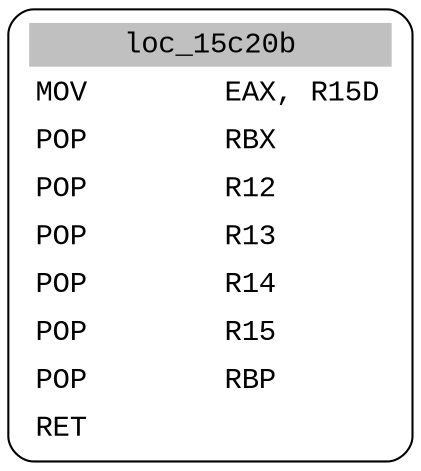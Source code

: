 digraph asm_graph {
1941 [
shape="Mrecord" fontname="Courier New"label =<<table border="0" cellborder="0" cellpadding="3"><tr><td align="center" colspan="2" bgcolor="grey">loc_15c20b</td></tr><tr><td align="left">MOV        EAX, R15D</td></tr><tr><td align="left">POP        RBX</td></tr><tr><td align="left">POP        R12</td></tr><tr><td align="left">POP        R13</td></tr><tr><td align="left">POP        R14</td></tr><tr><td align="left">POP        R15</td></tr><tr><td align="left">POP        RBP</td></tr><tr><td align="left">RET        </td></tr></table>> ];
}